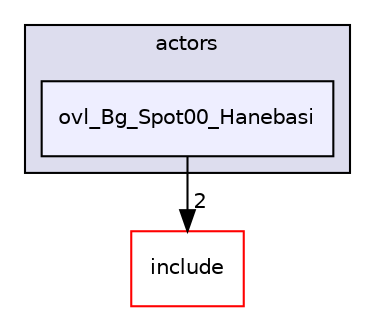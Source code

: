 digraph "src/overlays/actors/ovl_Bg_Spot00_Hanebasi" {
  compound=true
  node [ fontsize="10", fontname="Helvetica"];
  edge [ labelfontsize="10", labelfontname="Helvetica"];
  subgraph clusterdir_e93473484be31ce7bcb356bd643a22f8 {
    graph [ bgcolor="#ddddee", pencolor="black", label="actors" fontname="Helvetica", fontsize="10", URL="dir_e93473484be31ce7bcb356bd643a22f8.html"]
  dir_874a8da7f455a71455b0672c2e712c95 [shape=box, label="ovl_Bg_Spot00_Hanebasi", style="filled", fillcolor="#eeeeff", pencolor="black", URL="dir_874a8da7f455a71455b0672c2e712c95.html"];
  }
  dir_d44c64559bbebec7f509842c48db8b23 [shape=box label="include" fillcolor="white" style="filled" color="red" URL="dir_d44c64559bbebec7f509842c48db8b23.html"];
  dir_874a8da7f455a71455b0672c2e712c95->dir_d44c64559bbebec7f509842c48db8b23 [headlabel="2", labeldistance=1.5 headhref="dir_000101_000000.html"];
}
